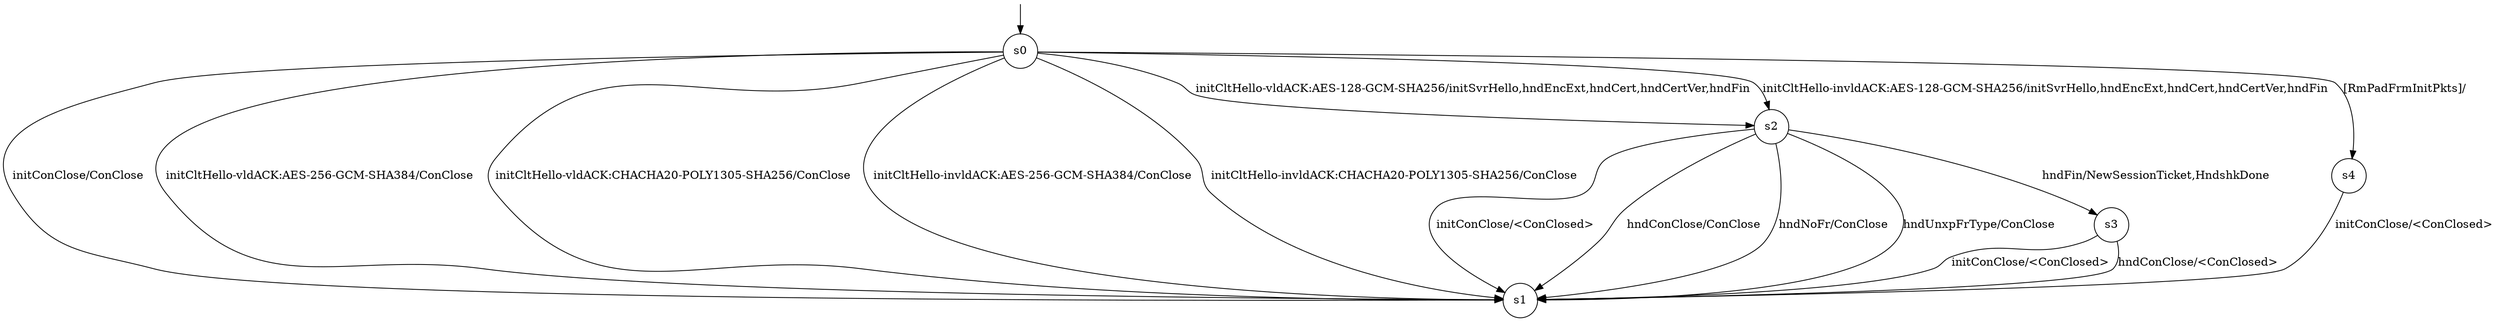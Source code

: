 digraph g {

s0 [shape="circle" label="s0"];
s1 [shape="circle" label="s1"];
s2 [shape="circle" label="s2"];
s3 [shape="circle" label="s3"];
s4 [shape="circle" label="s4"];
s0 -> s1 [label="initConClose/ConClose "];
s0 -> s2 [label="initCltHello-vldACK:AES-128-GCM-SHA256/initSvrHello,hndEncExt,hndCert,hndCertVer,hndFin "];
s0 -> s1 [label="initCltHello-vldACK:AES-256-GCM-SHA384/ConClose "];
s0 -> s1 [label="initCltHello-vldACK:CHACHA20-POLY1305-SHA256/ConClose "];
s0 -> s2 [label="initCltHello-invldACK:AES-128-GCM-SHA256/initSvrHello,hndEncExt,hndCert,hndCertVer,hndFin "];
s0 -> s1 [label="initCltHello-invldACK:AES-256-GCM-SHA384/ConClose "];
s0 -> s1 [label="initCltHello-invldACK:CHACHA20-POLY1305-SHA256/ConClose "];
s0 -> s4 [label="[RmPadFrmInitPkts]/ "];
s2 -> s1 [label="initConClose/<ConClosed> "];
s2 -> s3 [label="hndFin/NewSessionTicket,HndshkDone "];
s2 -> s1 [label="hndConClose/ConClose "];
s2 -> s1 [label="hndNoFr/ConClose "];
s2 -> s1 [label="hndUnxpFrType/ConClose "];
s3 -> s1 [label="initConClose/<ConClosed> "];
s3 -> s1 [label="hndConClose/<ConClosed> "];
s4 -> s1 [label="initConClose/<ConClosed> "];

__start0 [label="" shape="none" width="0" height="0"];
__start0 -> s0;

}
